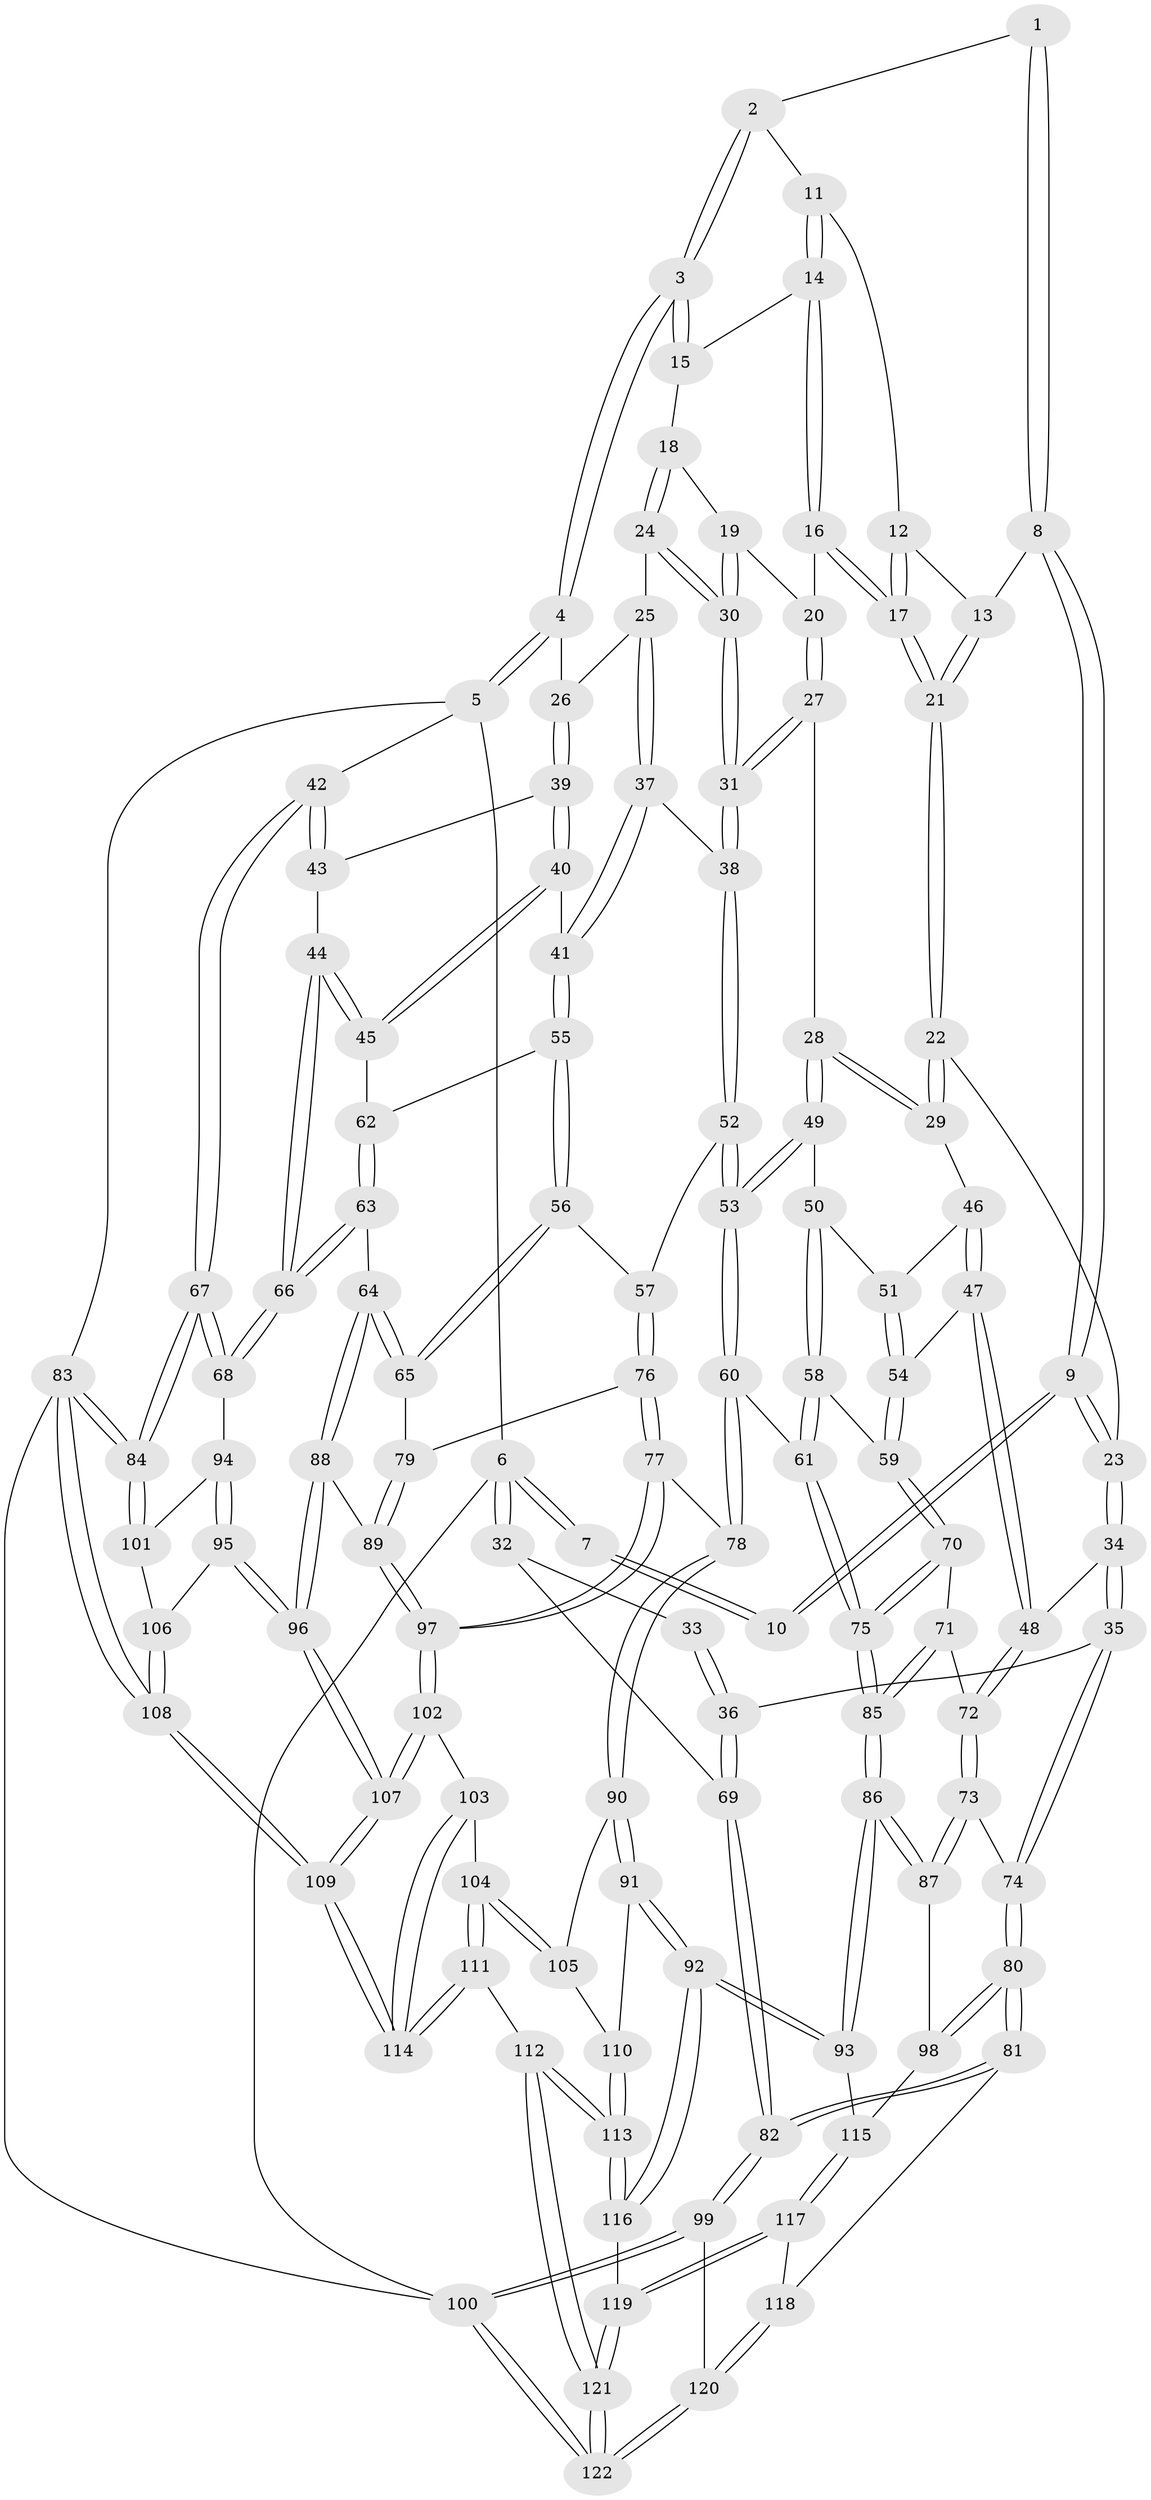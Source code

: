 // coarse degree distribution, {3: 0.3877551020408163, 5: 0.10204081632653061, 4: 0.40816326530612246, 2: 0.10204081632653061}
// Generated by graph-tools (version 1.1) at 2025/54/03/04/25 22:54:10]
// undirected, 122 vertices, 302 edges
graph export_dot {
  node [color=gray90,style=filled];
  1 [pos="+0.26098501494459303+0"];
  2 [pos="+0.3849396242343635+0"];
  3 [pos="+0.8737500353382336+0"];
  4 [pos="+0.9911698129376727+0"];
  5 [pos="+1+0"];
  6 [pos="+0+0"];
  7 [pos="+0.15359495623553973+0"];
  8 [pos="+0.28439135714680547+0"];
  9 [pos="+0.17828074210294834+0.18807706117418754"];
  10 [pos="+0.12808519344716546+0.13993394704252554"];
  11 [pos="+0.4362315613276578+0.008592337330888801"];
  12 [pos="+0.4285688940225861+0.026544748674648216"];
  13 [pos="+0.3271853725942255+0.06742708638470848"];
  14 [pos="+0.5068359373654654+0.0689808606545899"];
  15 [pos="+0.5533628839337408+0.04737701858875834"];
  16 [pos="+0.47994047086778496+0.12706580923728505"];
  17 [pos="+0.39293991599098826+0.14478712258710746"];
  18 [pos="+0.5705017394363827+0.14274280509670548"];
  19 [pos="+0.5200109930138394+0.1589492896728349"];
  20 [pos="+0.5124841443066225+0.1539925846900984"];
  21 [pos="+0.3657761180805246+0.16185999359005862"];
  22 [pos="+0.3313505501303821+0.2349893346173231"];
  23 [pos="+0.18978781253895247+0.20960413075949377"];
  24 [pos="+0.6223188545587502+0.15477915581983478"];
  25 [pos="+0.7746336795345526+0.10424085366476059"];
  26 [pos="+0.8435083637002815+0.050694880264926745"];
  27 [pos="+0.40181198197231266+0.29902014949097333"];
  28 [pos="+0.37399454793219605+0.2966759209627426"];
  29 [pos="+0.36325301134629817+0.28695493444619546"];
  30 [pos="+0.5433419518394197+0.2878034059867467"];
  31 [pos="+0.5393757241364415+0.3167114357152313"];
  32 [pos="+0+0"];
  33 [pos="+0.08301367629217651+0.13528798706441797"];
  34 [pos="+0.06472336133077491+0.38096406449131887"];
  35 [pos="+0+0.38549429647683403"];
  36 [pos="+0+0.380751835598727"];
  37 [pos="+0.6333723803534824+0.3167085590950251"];
  38 [pos="+0.5522722596455055+0.32745551572820003"];
  39 [pos="+0.8489451623807163+0.1599007289469937"];
  40 [pos="+0.8371077513708606+0.24260088675673452"];
  41 [pos="+0.7290239818439743+0.3764503139734546"];
  42 [pos="+1+0.34270682629988203"];
  43 [pos="+0.962716756142343+0.3056870462662901"];
  44 [pos="+0.9102529376579938+0.4045566090481514"];
  45 [pos="+0.8937435707934546+0.3957714821580847"];
  46 [pos="+0.24756365621591767+0.3819089707135138"];
  47 [pos="+0.17317772616709173+0.42074331112316676"];
  48 [pos="+0.11513869327424456+0.42141449370880485"];
  49 [pos="+0.3717195109213+0.3464823714292851"];
  50 [pos="+0.3040974561246961+0.4275271471001005"];
  51 [pos="+0.28358630782600225+0.4271180348560335"];
  52 [pos="+0.5537819087481196+0.46225290880919945"];
  53 [pos="+0.4162414007238716+0.5346234513681014"];
  54 [pos="+0.23518210343333293+0.45126352481312537"];
  55 [pos="+0.7338739371407752+0.39075827181006434"];
  56 [pos="+0.7056816170000103+0.48282087549993846"];
  57 [pos="+0.5813165754505474+0.48258685390995887"];
  58 [pos="+0.2997596476921654+0.5073579034603819"];
  59 [pos="+0.28869176193939683+0.5046885438975349"];
  60 [pos="+0.4127476581663672+0.5407487142784405"];
  61 [pos="+0.3661801558715021+0.5536342351420844"];
  62 [pos="+0.8284426950364371+0.4145939482581858"];
  63 [pos="+0.80035920853648+0.5611863798464554"];
  64 [pos="+0.7957303752539402+0.563976978769284"];
  65 [pos="+0.7204196674230823+0.5053623017947896"];
  66 [pos="+1+0.5048150738479579"];
  67 [pos="+1+0.5316462693203925"];
  68 [pos="+1+0.5283229811888938"];
  69 [pos="+0+0.370337796958878"];
  70 [pos="+0.1954981860516524+0.5433813580533591"];
  71 [pos="+0.17700583645243742+0.5469352896119533"];
  72 [pos="+0.15214609279706406+0.5379224650019685"];
  73 [pos="+0.11234153178087466+0.6037258637687171"];
  74 [pos="+0.053643716287164994+0.6099702421286717"];
  75 [pos="+0.3305107930807963+0.5964186286344372"];
  76 [pos="+0.599018527244808+0.601174140134917"];
  77 [pos="+0.5631229314211877+0.6482519720281392"];
  78 [pos="+0.48654691166862185+0.654397898160984"];
  79 [pos="+0.6433375055067572+0.6015464655988431"];
  80 [pos="+0+0.7485856626791092"];
  81 [pos="+0+0.7488083000460586"];
  82 [pos="+0+0.7548526410443983"];
  83 [pos="+1+1"];
  84 [pos="+1+0.570973109153396"];
  85 [pos="+0.27661602866517154+0.6822905135574759"];
  86 [pos="+0.26236891916095+0.7468846134684237"];
  87 [pos="+0.15883981008385184+0.7057186773365776"];
  88 [pos="+0.7801867899112525+0.6558248805673297"];
  89 [pos="+0.7300764712408316+0.6576212156488007"];
  90 [pos="+0.4831512575672878+0.662578077015642"];
  91 [pos="+0.3293543362620181+0.7835982653405331"];
  92 [pos="+0.30784604733889054+0.7937125375152831"];
  93 [pos="+0.26857941676117814+0.7606917001202103"];
  94 [pos="+0.902208807567645+0.6787931260255462"];
  95 [pos="+0.8272703077500612+0.71671966998624"];
  96 [pos="+0.8174641683327114+0.7174636426881745"];
  97 [pos="+0.623444899847814+0.7226719312906008"];
  98 [pos="+0.004932232446405718+0.7593972632888295"];
  99 [pos="+0+0.9515376595441521"];
  100 [pos="+0+1"];
  101 [pos="+0.9721929503206257+0.7344210569795407"];
  102 [pos="+0.6233114491424125+0.7585795088417971"];
  103 [pos="+0.6097350427620706+0.7813640231915886"];
  104 [pos="+0.5536496531886341+0.7942398536051167"];
  105 [pos="+0.5142950274771795+0.7836556959114904"];
  106 [pos="+0.9475990331508+0.7797681314145773"];
  107 [pos="+0.7909287837508319+0.7921900104281435"];
  108 [pos="+1+1"];
  109 [pos="+0.8015677855987983+1"];
  110 [pos="+0.5104174259675621+0.7862676317054403"];
  111 [pos="+0.5167826271636417+1"];
  112 [pos="+0.4367167781084017+1"];
  113 [pos="+0.3970596573085896+1"];
  114 [pos="+0.7783060169305764+1"];
  115 [pos="+0.13325472185990145+0.8556652902335808"];
  116 [pos="+0.3343490231349517+0.8827619527875324"];
  117 [pos="+0.12265129409883094+0.8987113062005937"];
  118 [pos="+0.06393288925179588+0.9099241888321065"];
  119 [pos="+0.13931747697904565+0.9291298041524034"];
  120 [pos="+0.03778773832985898+0.9516918627898822"];
  121 [pos="+0.1941583355897874+1"];
  122 [pos="+0.19132859623483245+1"];
  1 -- 2;
  1 -- 8;
  1 -- 8;
  2 -- 3;
  2 -- 3;
  2 -- 11;
  3 -- 4;
  3 -- 4;
  3 -- 15;
  3 -- 15;
  4 -- 5;
  4 -- 5;
  4 -- 26;
  5 -- 6;
  5 -- 42;
  5 -- 83;
  6 -- 7;
  6 -- 7;
  6 -- 32;
  6 -- 32;
  6 -- 100;
  7 -- 10;
  7 -- 10;
  8 -- 9;
  8 -- 9;
  8 -- 13;
  9 -- 10;
  9 -- 10;
  9 -- 23;
  9 -- 23;
  11 -- 12;
  11 -- 14;
  11 -- 14;
  12 -- 13;
  12 -- 17;
  12 -- 17;
  13 -- 21;
  13 -- 21;
  14 -- 15;
  14 -- 16;
  14 -- 16;
  15 -- 18;
  16 -- 17;
  16 -- 17;
  16 -- 20;
  17 -- 21;
  17 -- 21;
  18 -- 19;
  18 -- 24;
  18 -- 24;
  19 -- 20;
  19 -- 30;
  19 -- 30;
  20 -- 27;
  20 -- 27;
  21 -- 22;
  21 -- 22;
  22 -- 23;
  22 -- 29;
  22 -- 29;
  23 -- 34;
  23 -- 34;
  24 -- 25;
  24 -- 30;
  24 -- 30;
  25 -- 26;
  25 -- 37;
  25 -- 37;
  26 -- 39;
  26 -- 39;
  27 -- 28;
  27 -- 31;
  27 -- 31;
  28 -- 29;
  28 -- 29;
  28 -- 49;
  28 -- 49;
  29 -- 46;
  30 -- 31;
  30 -- 31;
  31 -- 38;
  31 -- 38;
  32 -- 33;
  32 -- 69;
  33 -- 36;
  33 -- 36;
  34 -- 35;
  34 -- 35;
  34 -- 48;
  35 -- 36;
  35 -- 74;
  35 -- 74;
  36 -- 69;
  36 -- 69;
  37 -- 38;
  37 -- 41;
  37 -- 41;
  38 -- 52;
  38 -- 52;
  39 -- 40;
  39 -- 40;
  39 -- 43;
  40 -- 41;
  40 -- 45;
  40 -- 45;
  41 -- 55;
  41 -- 55;
  42 -- 43;
  42 -- 43;
  42 -- 67;
  42 -- 67;
  43 -- 44;
  44 -- 45;
  44 -- 45;
  44 -- 66;
  44 -- 66;
  45 -- 62;
  46 -- 47;
  46 -- 47;
  46 -- 51;
  47 -- 48;
  47 -- 48;
  47 -- 54;
  48 -- 72;
  48 -- 72;
  49 -- 50;
  49 -- 53;
  49 -- 53;
  50 -- 51;
  50 -- 58;
  50 -- 58;
  51 -- 54;
  51 -- 54;
  52 -- 53;
  52 -- 53;
  52 -- 57;
  53 -- 60;
  53 -- 60;
  54 -- 59;
  54 -- 59;
  55 -- 56;
  55 -- 56;
  55 -- 62;
  56 -- 57;
  56 -- 65;
  56 -- 65;
  57 -- 76;
  57 -- 76;
  58 -- 59;
  58 -- 61;
  58 -- 61;
  59 -- 70;
  59 -- 70;
  60 -- 61;
  60 -- 78;
  60 -- 78;
  61 -- 75;
  61 -- 75;
  62 -- 63;
  62 -- 63;
  63 -- 64;
  63 -- 66;
  63 -- 66;
  64 -- 65;
  64 -- 65;
  64 -- 88;
  64 -- 88;
  65 -- 79;
  66 -- 68;
  66 -- 68;
  67 -- 68;
  67 -- 68;
  67 -- 84;
  67 -- 84;
  68 -- 94;
  69 -- 82;
  69 -- 82;
  70 -- 71;
  70 -- 75;
  70 -- 75;
  71 -- 72;
  71 -- 85;
  71 -- 85;
  72 -- 73;
  72 -- 73;
  73 -- 74;
  73 -- 87;
  73 -- 87;
  74 -- 80;
  74 -- 80;
  75 -- 85;
  75 -- 85;
  76 -- 77;
  76 -- 77;
  76 -- 79;
  77 -- 78;
  77 -- 97;
  77 -- 97;
  78 -- 90;
  78 -- 90;
  79 -- 89;
  79 -- 89;
  80 -- 81;
  80 -- 81;
  80 -- 98;
  80 -- 98;
  81 -- 82;
  81 -- 82;
  81 -- 118;
  82 -- 99;
  82 -- 99;
  83 -- 84;
  83 -- 84;
  83 -- 108;
  83 -- 108;
  83 -- 100;
  84 -- 101;
  84 -- 101;
  85 -- 86;
  85 -- 86;
  86 -- 87;
  86 -- 87;
  86 -- 93;
  86 -- 93;
  87 -- 98;
  88 -- 89;
  88 -- 96;
  88 -- 96;
  89 -- 97;
  89 -- 97;
  90 -- 91;
  90 -- 91;
  90 -- 105;
  91 -- 92;
  91 -- 92;
  91 -- 110;
  92 -- 93;
  92 -- 93;
  92 -- 116;
  92 -- 116;
  93 -- 115;
  94 -- 95;
  94 -- 95;
  94 -- 101;
  95 -- 96;
  95 -- 96;
  95 -- 106;
  96 -- 107;
  96 -- 107;
  97 -- 102;
  97 -- 102;
  98 -- 115;
  99 -- 100;
  99 -- 100;
  99 -- 120;
  100 -- 122;
  100 -- 122;
  101 -- 106;
  102 -- 103;
  102 -- 107;
  102 -- 107;
  103 -- 104;
  103 -- 114;
  103 -- 114;
  104 -- 105;
  104 -- 105;
  104 -- 111;
  104 -- 111;
  105 -- 110;
  106 -- 108;
  106 -- 108;
  107 -- 109;
  107 -- 109;
  108 -- 109;
  108 -- 109;
  109 -- 114;
  109 -- 114;
  110 -- 113;
  110 -- 113;
  111 -- 112;
  111 -- 114;
  111 -- 114;
  112 -- 113;
  112 -- 113;
  112 -- 121;
  112 -- 121;
  113 -- 116;
  113 -- 116;
  115 -- 117;
  115 -- 117;
  116 -- 119;
  117 -- 118;
  117 -- 119;
  117 -- 119;
  118 -- 120;
  118 -- 120;
  119 -- 121;
  119 -- 121;
  120 -- 122;
  120 -- 122;
  121 -- 122;
  121 -- 122;
}
